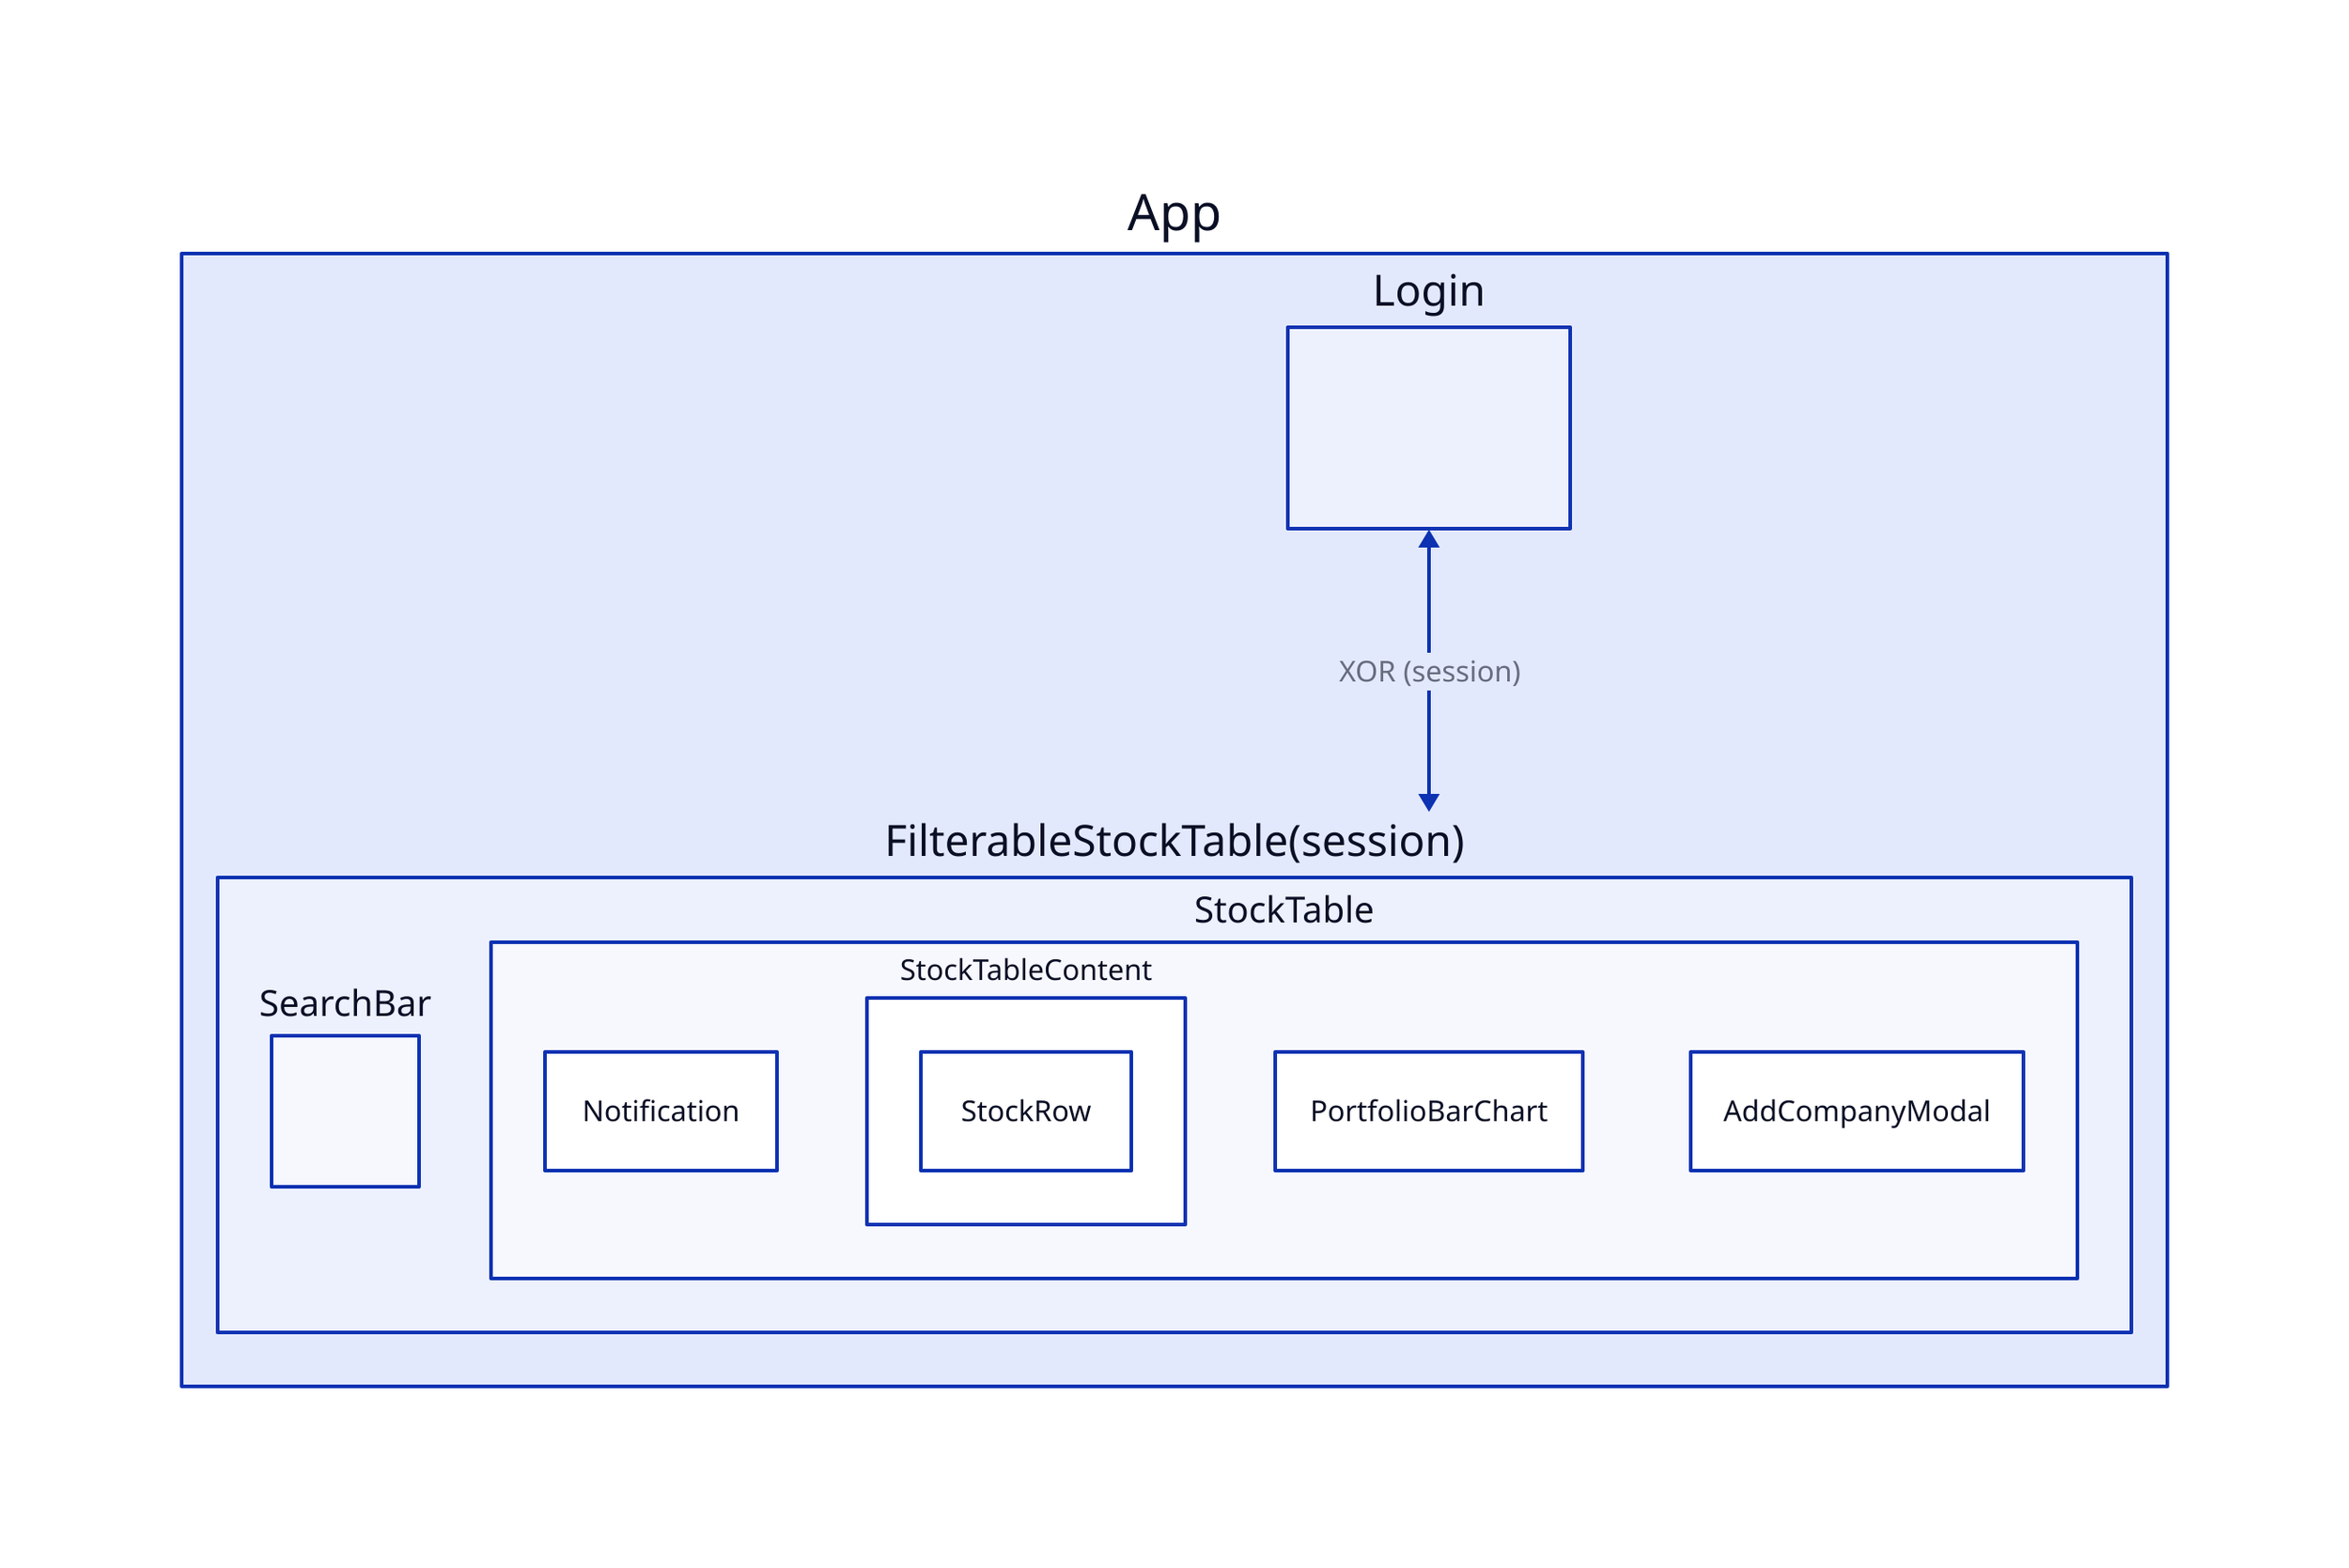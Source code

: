 App: {
  Login: {
    explanation: |md
      - login
      - password
    |
  }
  FilterableStockTable: FilterableStockTable(session) {
        SearchBar: {
      explanation: |md xyz |
    }
    direction: up
    StockTable: {
      Notification
      StockTableContent: {
        StockRow
      }
      PortfolioBarChart
      AddCompanyModal
    }
  }
  Login <-> FilterableStockTable: XOR (session)
}
